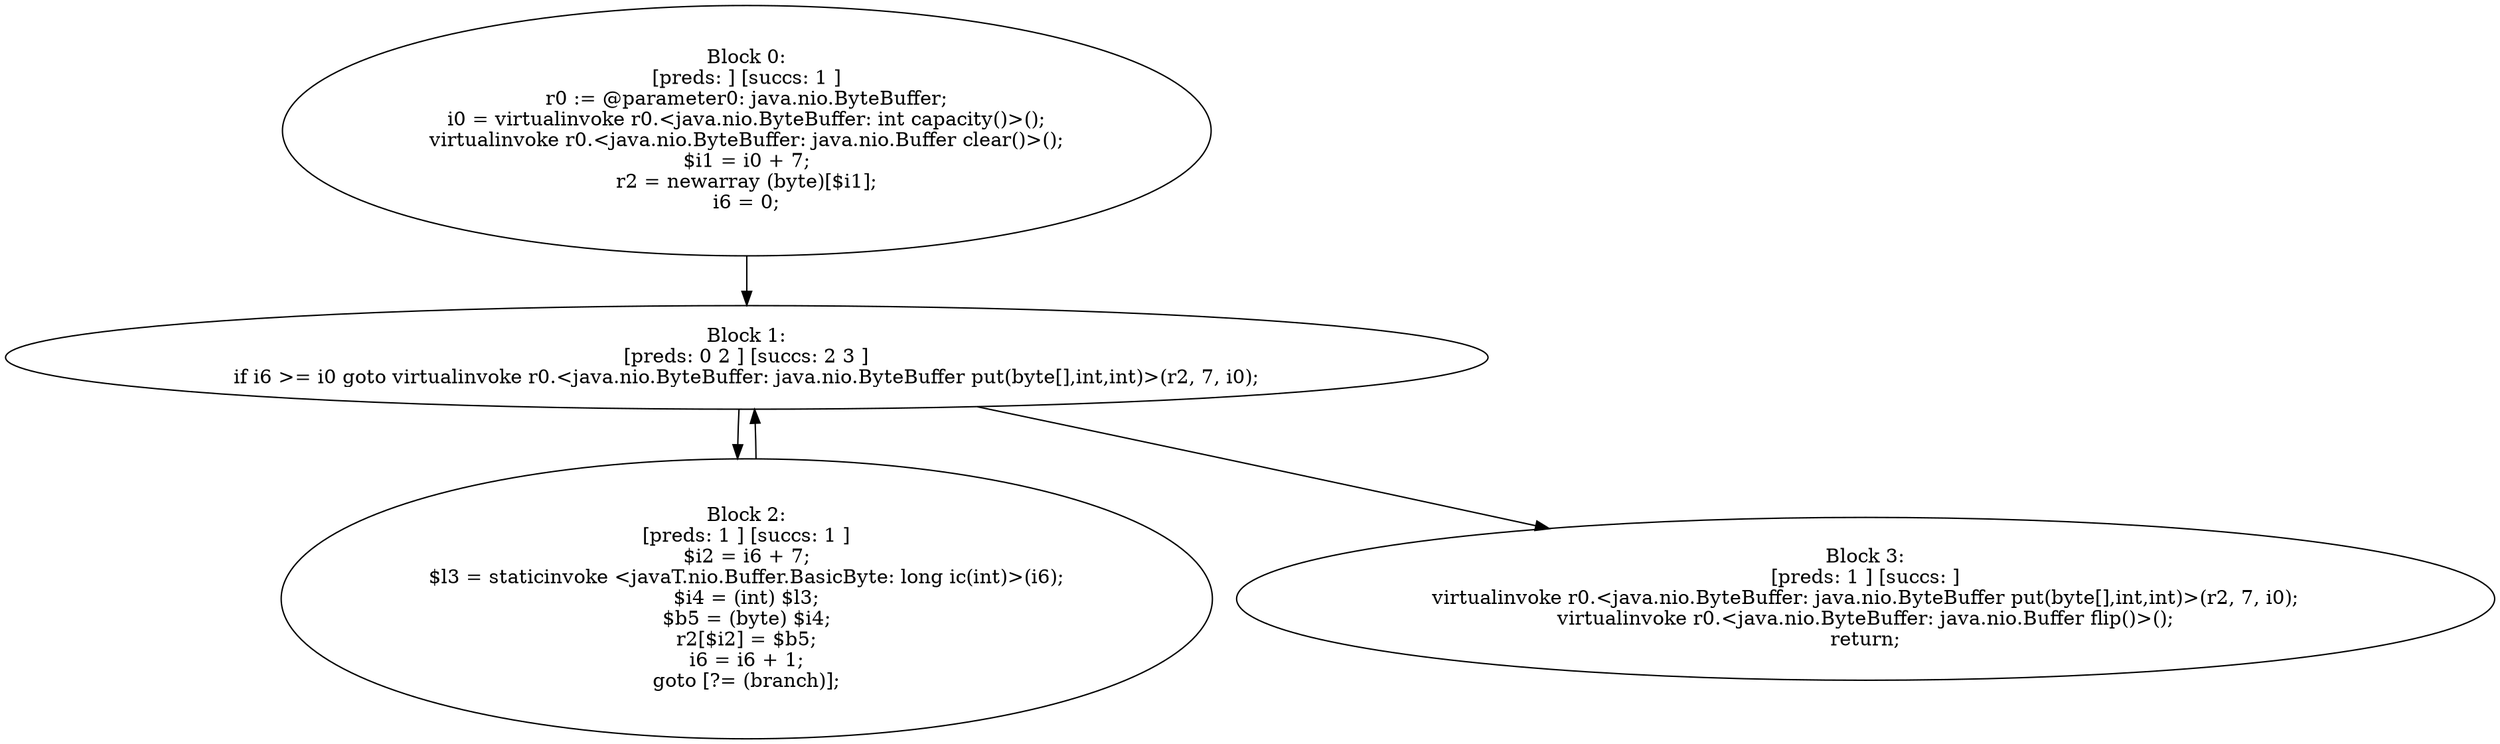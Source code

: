 digraph "unitGraph" {
    "Block 0:
[preds: ] [succs: 1 ]
r0 := @parameter0: java.nio.ByteBuffer;
i0 = virtualinvoke r0.<java.nio.ByteBuffer: int capacity()>();
virtualinvoke r0.<java.nio.ByteBuffer: java.nio.Buffer clear()>();
$i1 = i0 + 7;
r2 = newarray (byte)[$i1];
i6 = 0;
"
    "Block 1:
[preds: 0 2 ] [succs: 2 3 ]
if i6 >= i0 goto virtualinvoke r0.<java.nio.ByteBuffer: java.nio.ByteBuffer put(byte[],int,int)>(r2, 7, i0);
"
    "Block 2:
[preds: 1 ] [succs: 1 ]
$i2 = i6 + 7;
$l3 = staticinvoke <javaT.nio.Buffer.BasicByte: long ic(int)>(i6);
$i4 = (int) $l3;
$b5 = (byte) $i4;
r2[$i2] = $b5;
i6 = i6 + 1;
goto [?= (branch)];
"
    "Block 3:
[preds: 1 ] [succs: ]
virtualinvoke r0.<java.nio.ByteBuffer: java.nio.ByteBuffer put(byte[],int,int)>(r2, 7, i0);
virtualinvoke r0.<java.nio.ByteBuffer: java.nio.Buffer flip()>();
return;
"
    "Block 0:
[preds: ] [succs: 1 ]
r0 := @parameter0: java.nio.ByteBuffer;
i0 = virtualinvoke r0.<java.nio.ByteBuffer: int capacity()>();
virtualinvoke r0.<java.nio.ByteBuffer: java.nio.Buffer clear()>();
$i1 = i0 + 7;
r2 = newarray (byte)[$i1];
i6 = 0;
"->"Block 1:
[preds: 0 2 ] [succs: 2 3 ]
if i6 >= i0 goto virtualinvoke r0.<java.nio.ByteBuffer: java.nio.ByteBuffer put(byte[],int,int)>(r2, 7, i0);
";
    "Block 1:
[preds: 0 2 ] [succs: 2 3 ]
if i6 >= i0 goto virtualinvoke r0.<java.nio.ByteBuffer: java.nio.ByteBuffer put(byte[],int,int)>(r2, 7, i0);
"->"Block 2:
[preds: 1 ] [succs: 1 ]
$i2 = i6 + 7;
$l3 = staticinvoke <javaT.nio.Buffer.BasicByte: long ic(int)>(i6);
$i4 = (int) $l3;
$b5 = (byte) $i4;
r2[$i2] = $b5;
i6 = i6 + 1;
goto [?= (branch)];
";
    "Block 1:
[preds: 0 2 ] [succs: 2 3 ]
if i6 >= i0 goto virtualinvoke r0.<java.nio.ByteBuffer: java.nio.ByteBuffer put(byte[],int,int)>(r2, 7, i0);
"->"Block 3:
[preds: 1 ] [succs: ]
virtualinvoke r0.<java.nio.ByteBuffer: java.nio.ByteBuffer put(byte[],int,int)>(r2, 7, i0);
virtualinvoke r0.<java.nio.ByteBuffer: java.nio.Buffer flip()>();
return;
";
    "Block 2:
[preds: 1 ] [succs: 1 ]
$i2 = i6 + 7;
$l3 = staticinvoke <javaT.nio.Buffer.BasicByte: long ic(int)>(i6);
$i4 = (int) $l3;
$b5 = (byte) $i4;
r2[$i2] = $b5;
i6 = i6 + 1;
goto [?= (branch)];
"->"Block 1:
[preds: 0 2 ] [succs: 2 3 ]
if i6 >= i0 goto virtualinvoke r0.<java.nio.ByteBuffer: java.nio.ByteBuffer put(byte[],int,int)>(r2, 7, i0);
";
}
